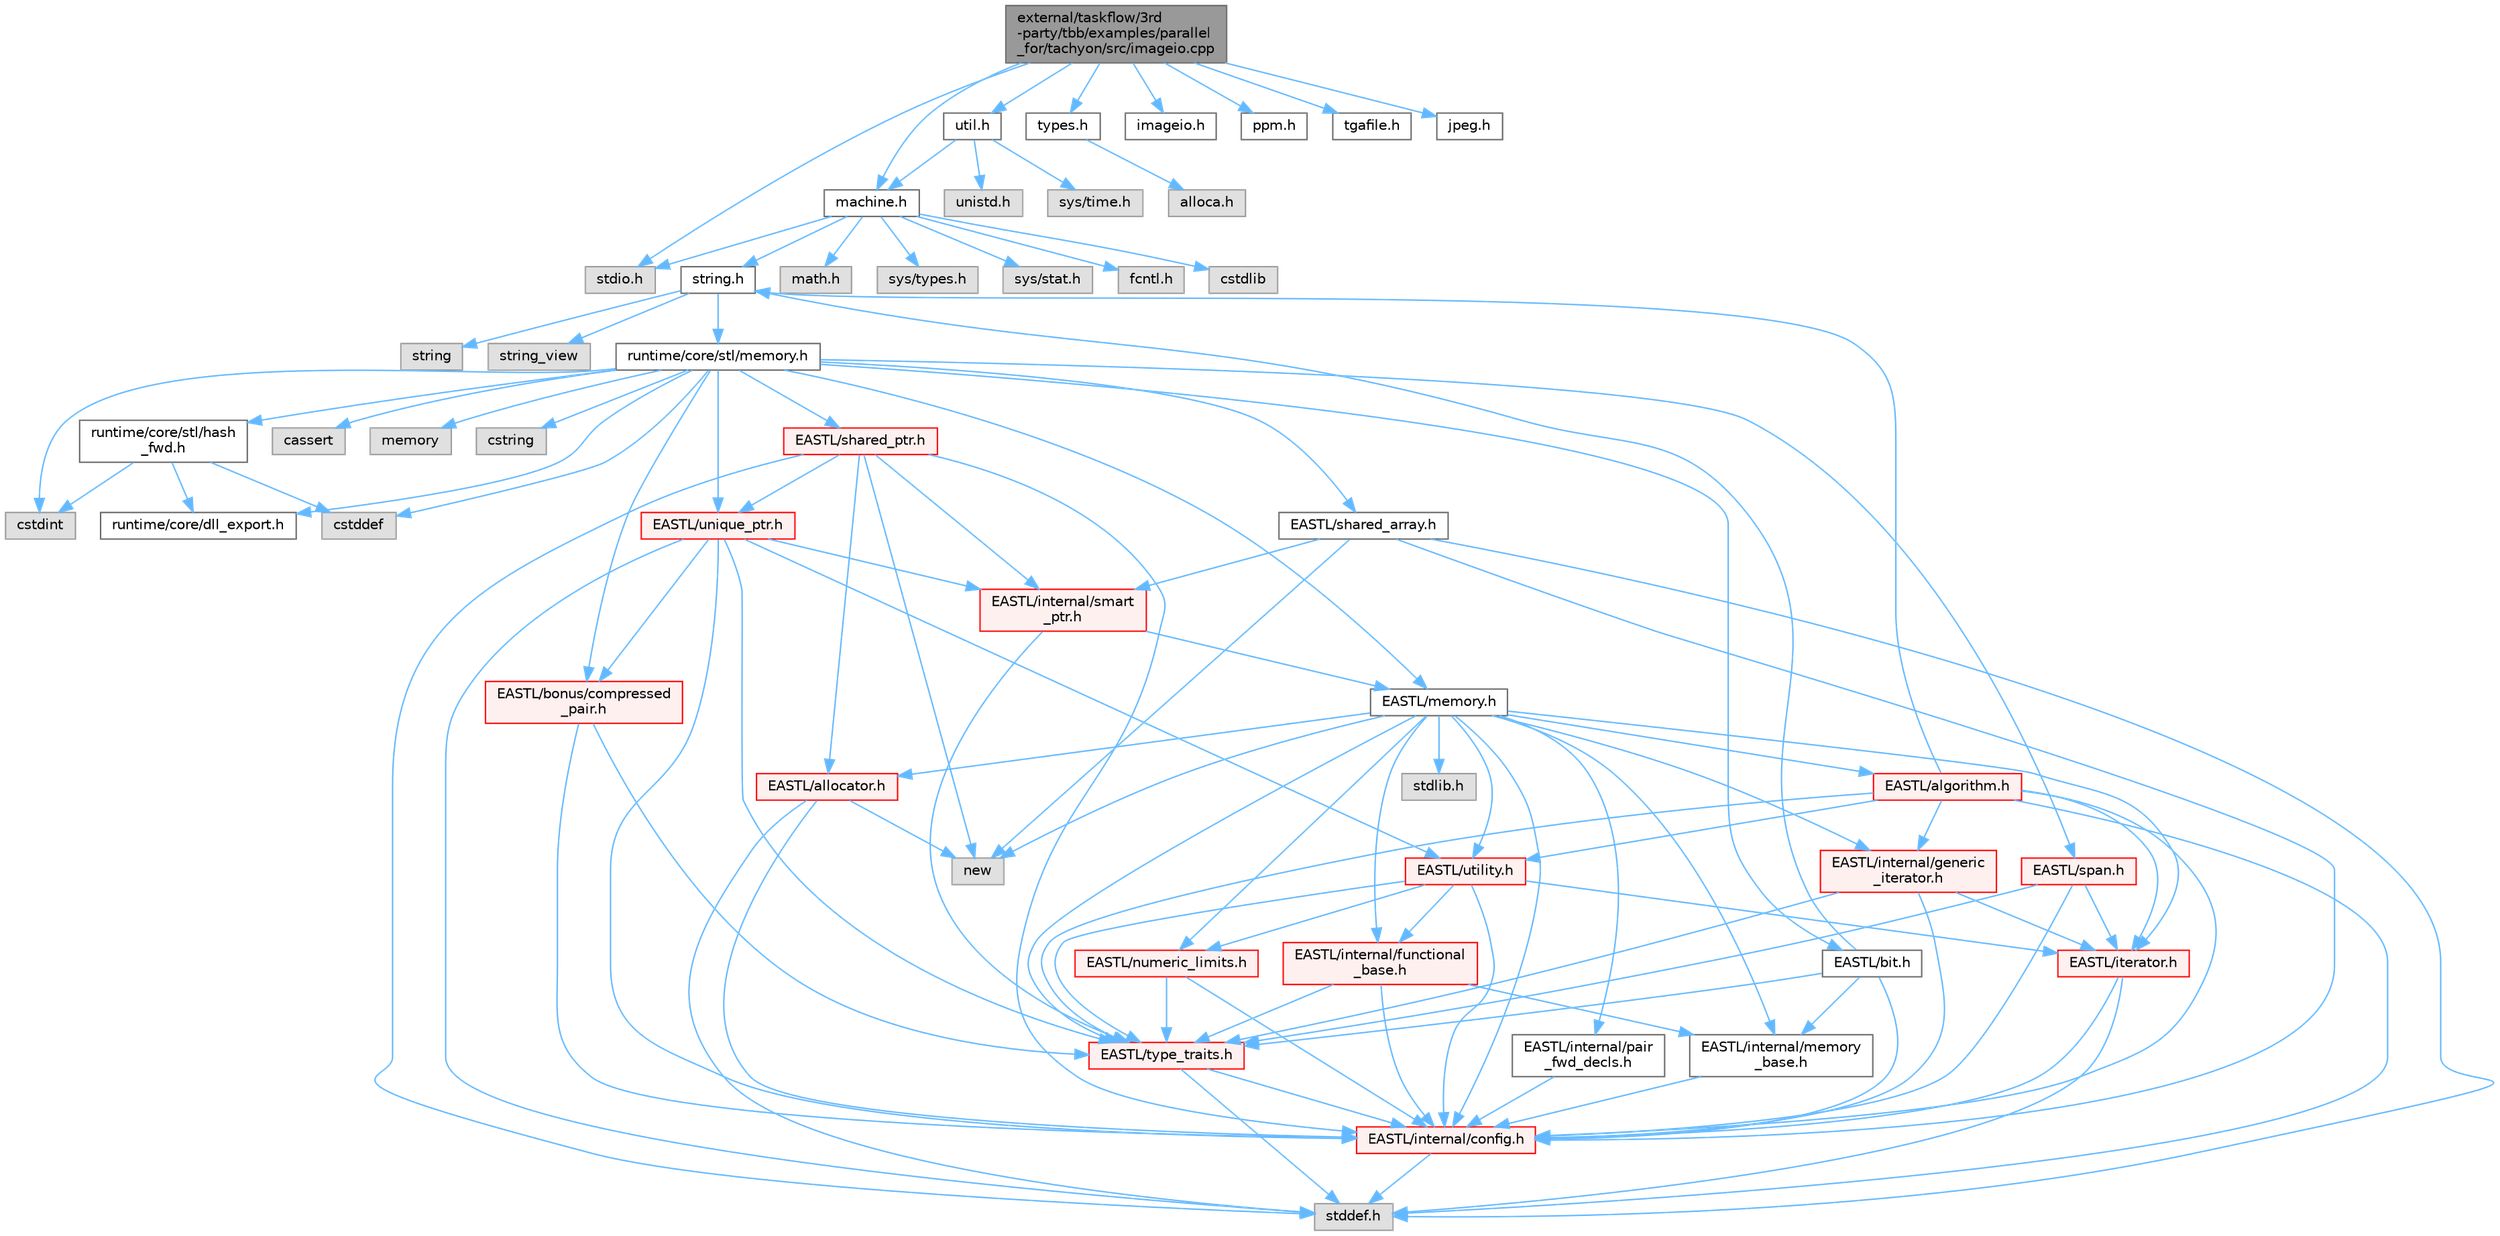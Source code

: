 digraph "external/taskflow/3rd-party/tbb/examples/parallel_for/tachyon/src/imageio.cpp"
{
 // LATEX_PDF_SIZE
  bgcolor="transparent";
  edge [fontname=Helvetica,fontsize=10,labelfontname=Helvetica,labelfontsize=10];
  node [fontname=Helvetica,fontsize=10,shape=box,height=0.2,width=0.4];
  Node1 [id="Node000001",label="external/taskflow/3rd\l-party/tbb/examples/parallel\l_for/tachyon/src/imageio.cpp",height=0.2,width=0.4,color="gray40", fillcolor="grey60", style="filled", fontcolor="black",tooltip=" "];
  Node1 -> Node2 [id="edge1_Node000001_Node000002",color="steelblue1",style="solid",tooltip=" "];
  Node2 [id="Node000002",label="stdio.h",height=0.2,width=0.4,color="grey60", fillcolor="#E0E0E0", style="filled",tooltip=" "];
  Node1 -> Node3 [id="edge2_Node000001_Node000003",color="steelblue1",style="solid",tooltip=" "];
  Node3 [id="Node000003",label="machine.h",height=0.2,width=0.4,color="grey40", fillcolor="white", style="filled",URL="$machine_8h.html",tooltip=" "];
  Node3 -> Node2 [id="edge3_Node000003_Node000002",color="steelblue1",style="solid",tooltip=" "];
  Node3 -> Node4 [id="edge4_Node000003_Node000004",color="steelblue1",style="solid",tooltip=" "];
  Node4 [id="Node000004",label="cstdlib",height=0.2,width=0.4,color="grey60", fillcolor="#E0E0E0", style="filled",tooltip=" "];
  Node3 -> Node5 [id="edge5_Node000003_Node000005",color="steelblue1",style="solid",tooltip=" "];
  Node5 [id="Node000005",label="string.h",height=0.2,width=0.4,color="grey40", fillcolor="white", style="filled",URL="$string_8h.html",tooltip=" "];
  Node5 -> Node6 [id="edge6_Node000005_Node000006",color="steelblue1",style="solid",tooltip=" "];
  Node6 [id="Node000006",label="string",height=0.2,width=0.4,color="grey60", fillcolor="#E0E0E0", style="filled",tooltip=" "];
  Node5 -> Node7 [id="edge7_Node000005_Node000007",color="steelblue1",style="solid",tooltip=" "];
  Node7 [id="Node000007",label="string_view",height=0.2,width=0.4,color="grey60", fillcolor="#E0E0E0", style="filled",tooltip=" "];
  Node5 -> Node8 [id="edge8_Node000005_Node000008",color="steelblue1",style="solid",tooltip=" "];
  Node8 [id="Node000008",label="runtime/core/stl/memory.h",height=0.2,width=0.4,color="grey40", fillcolor="white", style="filled",URL="$runtime_2core_2stl_2memory_8h.html",tooltip=" "];
  Node8 -> Node9 [id="edge9_Node000008_Node000009",color="steelblue1",style="solid",tooltip=" "];
  Node9 [id="Node000009",label="cstddef",height=0.2,width=0.4,color="grey60", fillcolor="#E0E0E0", style="filled",tooltip=" "];
  Node8 -> Node10 [id="edge10_Node000008_Node000010",color="steelblue1",style="solid",tooltip=" "];
  Node10 [id="Node000010",label="cstdint",height=0.2,width=0.4,color="grey60", fillcolor="#E0E0E0", style="filled",tooltip=" "];
  Node8 -> Node11 [id="edge11_Node000008_Node000011",color="steelblue1",style="solid",tooltip=" "];
  Node11 [id="Node000011",label="cassert",height=0.2,width=0.4,color="grey60", fillcolor="#E0E0E0", style="filled",tooltip=" "];
  Node8 -> Node12 [id="edge12_Node000008_Node000012",color="steelblue1",style="solid",tooltip=" "];
  Node12 [id="Node000012",label="memory",height=0.2,width=0.4,color="grey60", fillcolor="#E0E0E0", style="filled",tooltip=" "];
  Node8 -> Node13 [id="edge13_Node000008_Node000013",color="steelblue1",style="solid",tooltip=" "];
  Node13 [id="Node000013",label="cstring",height=0.2,width=0.4,color="grey60", fillcolor="#E0E0E0", style="filled",tooltip=" "];
  Node8 -> Node14 [id="edge14_Node000008_Node000014",color="steelblue1",style="solid",tooltip=" "];
  Node14 [id="Node000014",label="EASTL/bit.h",height=0.2,width=0.4,color="grey40", fillcolor="white", style="filled",URL="$bit_8h.html",tooltip=" "];
  Node14 -> Node15 [id="edge15_Node000014_Node000015",color="steelblue1",style="solid",tooltip=" "];
  Node15 [id="Node000015",label="EASTL/internal/config.h",height=0.2,width=0.4,color="red", fillcolor="#FFF0F0", style="filled",URL="$runtime_2_e_a_s_t_l_2include_2_e_a_s_t_l_2internal_2config_8h.html",tooltip=" "];
  Node15 -> Node23 [id="edge16_Node000015_Node000023",color="steelblue1",style="solid",tooltip=" "];
  Node23 [id="Node000023",label="stddef.h",height=0.2,width=0.4,color="grey60", fillcolor="#E0E0E0", style="filled",tooltip=" "];
  Node14 -> Node24 [id="edge17_Node000014_Node000024",color="steelblue1",style="solid",tooltip=" "];
  Node24 [id="Node000024",label="EASTL/internal/memory\l_base.h",height=0.2,width=0.4,color="grey40", fillcolor="white", style="filled",URL="$memory__base_8h.html",tooltip=" "];
  Node24 -> Node15 [id="edge18_Node000024_Node000015",color="steelblue1",style="solid",tooltip=" "];
  Node14 -> Node25 [id="edge19_Node000014_Node000025",color="steelblue1",style="solid",tooltip=" "];
  Node25 [id="Node000025",label="EASTL/type_traits.h",height=0.2,width=0.4,color="red", fillcolor="#FFF0F0", style="filled",URL="$_e_a_s_t_l_2include_2_e_a_s_t_l_2type__traits_8h.html",tooltip=" "];
  Node25 -> Node15 [id="edge20_Node000025_Node000015",color="steelblue1",style="solid",tooltip=" "];
  Node25 -> Node23 [id="edge21_Node000025_Node000023",color="steelblue1",style="solid",tooltip=" "];
  Node14 -> Node5 [id="edge22_Node000014_Node000005",color="steelblue1",style="solid",tooltip=" "];
  Node8 -> Node35 [id="edge23_Node000008_Node000035",color="steelblue1",style="solid",tooltip=" "];
  Node35 [id="Node000035",label="EASTL/memory.h",height=0.2,width=0.4,color="grey40", fillcolor="white", style="filled",URL="$runtime_2_e_a_s_t_l_2include_2_e_a_s_t_l_2memory_8h.html",tooltip=" "];
  Node35 -> Node15 [id="edge24_Node000035_Node000015",color="steelblue1",style="solid",tooltip=" "];
  Node35 -> Node24 [id="edge25_Node000035_Node000024",color="steelblue1",style="solid",tooltip=" "];
  Node35 -> Node36 [id="edge26_Node000035_Node000036",color="steelblue1",style="solid",tooltip=" "];
  Node36 [id="Node000036",label="EASTL/internal/generic\l_iterator.h",height=0.2,width=0.4,color="red", fillcolor="#FFF0F0", style="filled",URL="$generic__iterator_8h.html",tooltip=" "];
  Node36 -> Node15 [id="edge27_Node000036_Node000015",color="steelblue1",style="solid",tooltip=" "];
  Node36 -> Node37 [id="edge28_Node000036_Node000037",color="steelblue1",style="solid",tooltip=" "];
  Node37 [id="Node000037",label="EASTL/iterator.h",height=0.2,width=0.4,color="red", fillcolor="#FFF0F0", style="filled",URL="$_e_a_s_t_l_2include_2_e_a_s_t_l_2iterator_8h.html",tooltip=" "];
  Node37 -> Node15 [id="edge29_Node000037_Node000015",color="steelblue1",style="solid",tooltip=" "];
  Node37 -> Node23 [id="edge30_Node000037_Node000023",color="steelblue1",style="solid",tooltip=" "];
  Node36 -> Node25 [id="edge31_Node000036_Node000025",color="steelblue1",style="solid",tooltip=" "];
  Node35 -> Node40 [id="edge32_Node000035_Node000040",color="steelblue1",style="solid",tooltip=" "];
  Node40 [id="Node000040",label="EASTL/internal/pair\l_fwd_decls.h",height=0.2,width=0.4,color="grey40", fillcolor="white", style="filled",URL="$pair__fwd__decls_8h.html",tooltip=" "];
  Node40 -> Node15 [id="edge33_Node000040_Node000015",color="steelblue1",style="solid",tooltip=" "];
  Node35 -> Node41 [id="edge34_Node000035_Node000041",color="steelblue1",style="solid",tooltip=" "];
  Node41 [id="Node000041",label="EASTL/internal/functional\l_base.h",height=0.2,width=0.4,color="red", fillcolor="#FFF0F0", style="filled",URL="$functional__base_8h.html",tooltip=" "];
  Node41 -> Node15 [id="edge35_Node000041_Node000015",color="steelblue1",style="solid",tooltip=" "];
  Node41 -> Node24 [id="edge36_Node000041_Node000024",color="steelblue1",style="solid",tooltip=" "];
  Node41 -> Node25 [id="edge37_Node000041_Node000025",color="steelblue1",style="solid",tooltip=" "];
  Node35 -> Node42 [id="edge38_Node000035_Node000042",color="steelblue1",style="solid",tooltip=" "];
  Node42 [id="Node000042",label="EASTL/algorithm.h",height=0.2,width=0.4,color="red", fillcolor="#FFF0F0", style="filled",URL="$_e_a_s_t_l_2include_2_e_a_s_t_l_2algorithm_8h.html",tooltip=" "];
  Node42 -> Node15 [id="edge39_Node000042_Node000015",color="steelblue1",style="solid",tooltip=" "];
  Node42 -> Node25 [id="edge40_Node000042_Node000025",color="steelblue1",style="solid",tooltip=" "];
  Node42 -> Node37 [id="edge41_Node000042_Node000037",color="steelblue1",style="solid",tooltip=" "];
  Node42 -> Node52 [id="edge42_Node000042_Node000052",color="steelblue1",style="solid",tooltip=" "];
  Node52 [id="Node000052",label="EASTL/utility.h",height=0.2,width=0.4,color="red", fillcolor="#FFF0F0", style="filled",URL="$runtime_2_e_a_s_t_l_2include_2_e_a_s_t_l_2utility_8h.html",tooltip=" "];
  Node52 -> Node15 [id="edge43_Node000052_Node000015",color="steelblue1",style="solid",tooltip=" "];
  Node52 -> Node25 [id="edge44_Node000052_Node000025",color="steelblue1",style="solid",tooltip=" "];
  Node52 -> Node37 [id="edge45_Node000052_Node000037",color="steelblue1",style="solid",tooltip=" "];
  Node52 -> Node53 [id="edge46_Node000052_Node000053",color="steelblue1",style="solid",tooltip=" "];
  Node53 [id="Node000053",label="EASTL/numeric_limits.h",height=0.2,width=0.4,color="red", fillcolor="#FFF0F0", style="filled",URL="$numeric__limits_8h.html",tooltip=" "];
  Node53 -> Node15 [id="edge47_Node000053_Node000015",color="steelblue1",style="solid",tooltip=" "];
  Node53 -> Node25 [id="edge48_Node000053_Node000025",color="steelblue1",style="solid",tooltip=" "];
  Node52 -> Node41 [id="edge49_Node000052_Node000041",color="steelblue1",style="solid",tooltip=" "];
  Node42 -> Node36 [id="edge50_Node000042_Node000036",color="steelblue1",style="solid",tooltip=" "];
  Node42 -> Node23 [id="edge51_Node000042_Node000023",color="steelblue1",style="solid",tooltip=" "];
  Node42 -> Node5 [id="edge52_Node000042_Node000005",color="steelblue1",style="solid",tooltip=" "];
  Node35 -> Node25 [id="edge53_Node000035_Node000025",color="steelblue1",style="solid",tooltip=" "];
  Node35 -> Node49 [id="edge54_Node000035_Node000049",color="steelblue1",style="solid",tooltip=" "];
  Node49 [id="Node000049",label="EASTL/allocator.h",height=0.2,width=0.4,color="red", fillcolor="#FFF0F0", style="filled",URL="$runtime_2_e_a_s_t_l_2include_2_e_a_s_t_l_2allocator_8h.html",tooltip=" "];
  Node49 -> Node15 [id="edge55_Node000049_Node000015",color="steelblue1",style="solid",tooltip=" "];
  Node49 -> Node23 [id="edge56_Node000049_Node000023",color="steelblue1",style="solid",tooltip=" "];
  Node49 -> Node50 [id="edge57_Node000049_Node000050",color="steelblue1",style="solid",tooltip=" "];
  Node50 [id="Node000050",label="new",height=0.2,width=0.4,color="grey60", fillcolor="#E0E0E0", style="filled",tooltip=" "];
  Node35 -> Node37 [id="edge58_Node000035_Node000037",color="steelblue1",style="solid",tooltip=" "];
  Node35 -> Node52 [id="edge59_Node000035_Node000052",color="steelblue1",style="solid",tooltip=" "];
  Node35 -> Node53 [id="edge60_Node000035_Node000053",color="steelblue1",style="solid",tooltip=" "];
  Node35 -> Node62 [id="edge61_Node000035_Node000062",color="steelblue1",style="solid",tooltip=" "];
  Node62 [id="Node000062",label="stdlib.h",height=0.2,width=0.4,color="grey60", fillcolor="#E0E0E0", style="filled",tooltip=" "];
  Node35 -> Node50 [id="edge62_Node000035_Node000050",color="steelblue1",style="solid",tooltip=" "];
  Node8 -> Node63 [id="edge63_Node000008_Node000063",color="steelblue1",style="solid",tooltip=" "];
  Node63 [id="Node000063",label="EASTL/shared_array.h",height=0.2,width=0.4,color="grey40", fillcolor="white", style="filled",URL="$shared__array_8h.html",tooltip=" "];
  Node63 -> Node15 [id="edge64_Node000063_Node000015",color="steelblue1",style="solid",tooltip=" "];
  Node63 -> Node64 [id="edge65_Node000063_Node000064",color="steelblue1",style="solid",tooltip=" "];
  Node64 [id="Node000064",label="EASTL/internal/smart\l_ptr.h",height=0.2,width=0.4,color="red", fillcolor="#FFF0F0", style="filled",URL="$smart__ptr_8h.html",tooltip=" "];
  Node64 -> Node35 [id="edge66_Node000064_Node000035",color="steelblue1",style="solid",tooltip=" "];
  Node64 -> Node25 [id="edge67_Node000064_Node000025",color="steelblue1",style="solid",tooltip=" "];
  Node63 -> Node50 [id="edge68_Node000063_Node000050",color="steelblue1",style="solid",tooltip=" "];
  Node63 -> Node23 [id="edge69_Node000063_Node000023",color="steelblue1",style="solid",tooltip=" "];
  Node8 -> Node66 [id="edge70_Node000008_Node000066",color="steelblue1",style="solid",tooltip=" "];
  Node66 [id="Node000066",label="EASTL/unique_ptr.h",height=0.2,width=0.4,color="red", fillcolor="#FFF0F0", style="filled",URL="$unique__ptr_8h.html",tooltip=" "];
  Node66 -> Node67 [id="edge71_Node000066_Node000067",color="steelblue1",style="solid",tooltip=" "];
  Node67 [id="Node000067",label="EASTL/bonus/compressed\l_pair.h",height=0.2,width=0.4,color="red", fillcolor="#FFF0F0", style="filled",URL="$compressed__pair_8h.html",tooltip=" "];
  Node67 -> Node15 [id="edge72_Node000067_Node000015",color="steelblue1",style="solid",tooltip=" "];
  Node67 -> Node25 [id="edge73_Node000067_Node000025",color="steelblue1",style="solid",tooltip=" "];
  Node66 -> Node15 [id="edge74_Node000066_Node000015",color="steelblue1",style="solid",tooltip=" "];
  Node66 -> Node64 [id="edge75_Node000066_Node000064",color="steelblue1",style="solid",tooltip=" "];
  Node66 -> Node25 [id="edge76_Node000066_Node000025",color="steelblue1",style="solid",tooltip=" "];
  Node66 -> Node52 [id="edge77_Node000066_Node000052",color="steelblue1",style="solid",tooltip=" "];
  Node66 -> Node23 [id="edge78_Node000066_Node000023",color="steelblue1",style="solid",tooltip=" "];
  Node8 -> Node69 [id="edge79_Node000008_Node000069",color="steelblue1",style="solid",tooltip=" "];
  Node69 [id="Node000069",label="EASTL/shared_ptr.h",height=0.2,width=0.4,color="red", fillcolor="#FFF0F0", style="filled",URL="$shared__ptr_8h.html",tooltip=" "];
  Node69 -> Node15 [id="edge80_Node000069_Node000015",color="steelblue1",style="solid",tooltip=" "];
  Node69 -> Node64 [id="edge81_Node000069_Node000064",color="steelblue1",style="solid",tooltip=" "];
  Node69 -> Node66 [id="edge82_Node000069_Node000066",color="steelblue1",style="solid",tooltip=" "];
  Node69 -> Node49 [id="edge83_Node000069_Node000049",color="steelblue1",style="solid",tooltip=" "];
  Node69 -> Node50 [id="edge84_Node000069_Node000050",color="steelblue1",style="solid",tooltip=" "];
  Node69 -> Node23 [id="edge85_Node000069_Node000023",color="steelblue1",style="solid",tooltip=" "];
  Node8 -> Node149 [id="edge86_Node000008_Node000149",color="steelblue1",style="solid",tooltip=" "];
  Node149 [id="Node000149",label="EASTL/span.h",height=0.2,width=0.4,color="red", fillcolor="#FFF0F0", style="filled",URL="$span_8h.html",tooltip=" "];
  Node149 -> Node15 [id="edge87_Node000149_Node000015",color="steelblue1",style="solid",tooltip=" "];
  Node149 -> Node25 [id="edge88_Node000149_Node000025",color="steelblue1",style="solid",tooltip=" "];
  Node149 -> Node37 [id="edge89_Node000149_Node000037",color="steelblue1",style="solid",tooltip=" "];
  Node8 -> Node67 [id="edge90_Node000008_Node000067",color="steelblue1",style="solid",tooltip=" "];
  Node8 -> Node152 [id="edge91_Node000008_Node000152",color="steelblue1",style="solid",tooltip=" "];
  Node152 [id="Node000152",label="runtime/core/dll_export.h",height=0.2,width=0.4,color="grey40", fillcolor="white", style="filled",URL="$dll__export_8h.html",tooltip=" "];
  Node8 -> Node153 [id="edge92_Node000008_Node000153",color="steelblue1",style="solid",tooltip=" "];
  Node153 [id="Node000153",label="runtime/core/stl/hash\l_fwd.h",height=0.2,width=0.4,color="grey40", fillcolor="white", style="filled",URL="$hash__fwd_8h.html",tooltip=" "];
  Node153 -> Node9 [id="edge93_Node000153_Node000009",color="steelblue1",style="solid",tooltip=" "];
  Node153 -> Node10 [id="edge94_Node000153_Node000010",color="steelblue1",style="solid",tooltip=" "];
  Node153 -> Node152 [id="edge95_Node000153_Node000152",color="steelblue1",style="solid",tooltip=" "];
  Node3 -> Node154 [id="edge96_Node000003_Node000154",color="steelblue1",style="solid",tooltip=" "];
  Node154 [id="Node000154",label="math.h",height=0.2,width=0.4,color="grey60", fillcolor="#E0E0E0", style="filled",tooltip=" "];
  Node3 -> Node155 [id="edge97_Node000003_Node000155",color="steelblue1",style="solid",tooltip=" "];
  Node155 [id="Node000155",label="sys/types.h",height=0.2,width=0.4,color="grey60", fillcolor="#E0E0E0", style="filled",tooltip=" "];
  Node3 -> Node156 [id="edge98_Node000003_Node000156",color="steelblue1",style="solid",tooltip=" "];
  Node156 [id="Node000156",label="sys/stat.h",height=0.2,width=0.4,color="grey60", fillcolor="#E0E0E0", style="filled",tooltip=" "];
  Node3 -> Node157 [id="edge99_Node000003_Node000157",color="steelblue1",style="solid",tooltip=" "];
  Node157 [id="Node000157",label="fcntl.h",height=0.2,width=0.4,color="grey60", fillcolor="#E0E0E0", style="filled",tooltip=" "];
  Node1 -> Node158 [id="edge100_Node000001_Node000158",color="steelblue1",style="solid",tooltip=" "];
  Node158 [id="Node000158",label="types.h",height=0.2,width=0.4,color="grey40", fillcolor="white", style="filled",URL="$external_2taskflow_23rd-party_2tbb_2examples_2parallel__for_2tachyon_2src_2types_8h.html",tooltip=" "];
  Node158 -> Node159 [id="edge101_Node000158_Node000159",color="steelblue1",style="solid",tooltip=" "];
  Node159 [id="Node000159",label="alloca.h",height=0.2,width=0.4,color="grey60", fillcolor="#E0E0E0", style="filled",tooltip=" "];
  Node1 -> Node160 [id="edge102_Node000001_Node000160",color="steelblue1",style="solid",tooltip=" "];
  Node160 [id="Node000160",label="util.h",height=0.2,width=0.4,color="grey40", fillcolor="white", style="filled",URL="$util_8h.html",tooltip=" "];
  Node160 -> Node3 [id="edge103_Node000160_Node000003",color="steelblue1",style="solid",tooltip=" "];
  Node160 -> Node161 [id="edge104_Node000160_Node000161",color="steelblue1",style="solid",tooltip=" "];
  Node161 [id="Node000161",label="sys/time.h",height=0.2,width=0.4,color="grey60", fillcolor="#E0E0E0", style="filled",tooltip=" "];
  Node160 -> Node162 [id="edge105_Node000160_Node000162",color="steelblue1",style="solid",tooltip=" "];
  Node162 [id="Node000162",label="unistd.h",height=0.2,width=0.4,color="grey60", fillcolor="#E0E0E0", style="filled",tooltip=" "];
  Node1 -> Node163 [id="edge106_Node000001_Node000163",color="steelblue1",style="solid",tooltip=" "];
  Node163 [id="Node000163",label="imageio.h",height=0.2,width=0.4,color="grey40", fillcolor="white", style="filled",URL="$imageio_8h.html",tooltip=" "];
  Node1 -> Node164 [id="edge107_Node000001_Node000164",color="steelblue1",style="solid",tooltip=" "];
  Node164 [id="Node000164",label="ppm.h",height=0.2,width=0.4,color="grey40", fillcolor="white", style="filled",URL="$ppm_8h.html",tooltip=" "];
  Node1 -> Node165 [id="edge108_Node000001_Node000165",color="steelblue1",style="solid",tooltip=" "];
  Node165 [id="Node000165",label="tgafile.h",height=0.2,width=0.4,color="grey40", fillcolor="white", style="filled",URL="$tgafile_8h.html",tooltip=" "];
  Node1 -> Node166 [id="edge109_Node000001_Node000166",color="steelblue1",style="solid",tooltip=" "];
  Node166 [id="Node000166",label="jpeg.h",height=0.2,width=0.4,color="grey40", fillcolor="white", style="filled",URL="$jpeg_8h.html",tooltip=" "];
}

